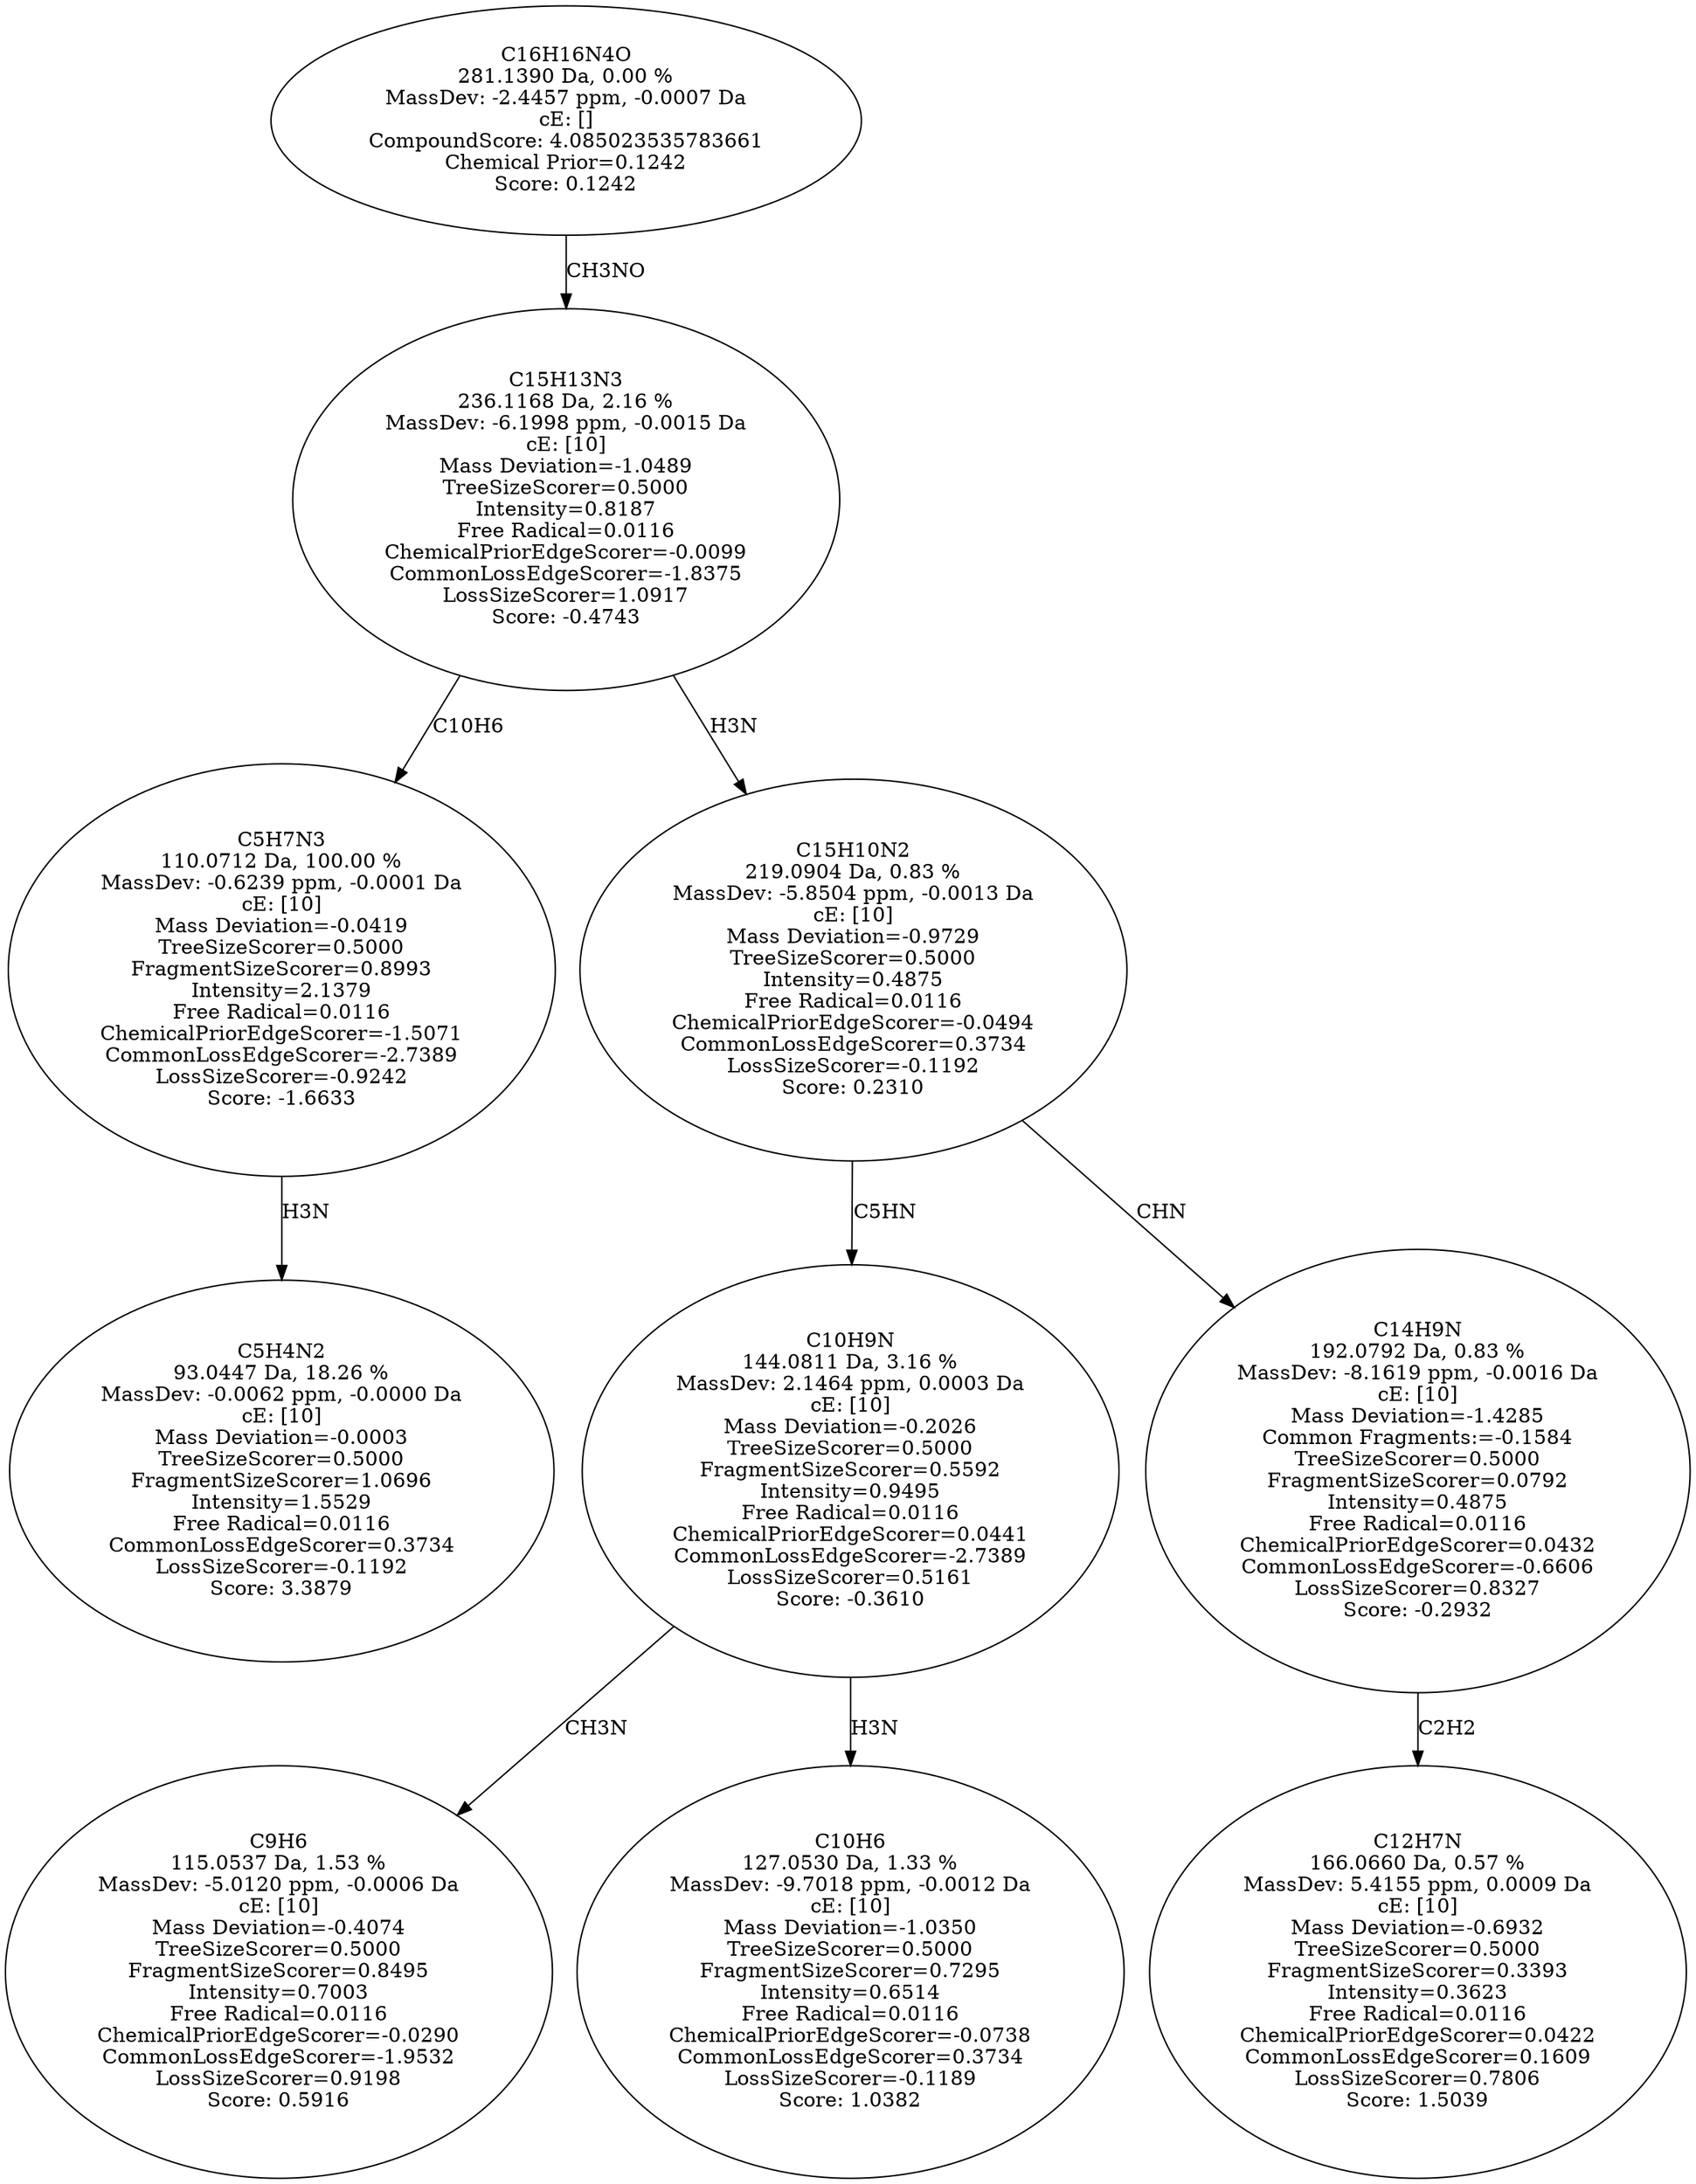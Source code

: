 strict digraph {
v1 [label="C5H4N2\n93.0447 Da, 18.26 %\nMassDev: -0.0062 ppm, -0.0000 Da\ncE: [10]\nMass Deviation=-0.0003\nTreeSizeScorer=0.5000\nFragmentSizeScorer=1.0696\nIntensity=1.5529\nFree Radical=0.0116\nCommonLossEdgeScorer=0.3734\nLossSizeScorer=-0.1192\nScore: 3.3879"];
v2 [label="C5H7N3\n110.0712 Da, 100.00 %\nMassDev: -0.6239 ppm, -0.0001 Da\ncE: [10]\nMass Deviation=-0.0419\nTreeSizeScorer=0.5000\nFragmentSizeScorer=0.8993\nIntensity=2.1379\nFree Radical=0.0116\nChemicalPriorEdgeScorer=-1.5071\nCommonLossEdgeScorer=-2.7389\nLossSizeScorer=-0.9242\nScore: -1.6633"];
v3 [label="C9H6\n115.0537 Da, 1.53 %\nMassDev: -5.0120 ppm, -0.0006 Da\ncE: [10]\nMass Deviation=-0.4074\nTreeSizeScorer=0.5000\nFragmentSizeScorer=0.8495\nIntensity=0.7003\nFree Radical=0.0116\nChemicalPriorEdgeScorer=-0.0290\nCommonLossEdgeScorer=-1.9532\nLossSizeScorer=0.9198\nScore: 0.5916"];
v4 [label="C10H6\n127.0530 Da, 1.33 %\nMassDev: -9.7018 ppm, -0.0012 Da\ncE: [10]\nMass Deviation=-1.0350\nTreeSizeScorer=0.5000\nFragmentSizeScorer=0.7295\nIntensity=0.6514\nFree Radical=0.0116\nChemicalPriorEdgeScorer=-0.0738\nCommonLossEdgeScorer=0.3734\nLossSizeScorer=-0.1189\nScore: 1.0382"];
v5 [label="C10H9N\n144.0811 Da, 3.16 %\nMassDev: 2.1464 ppm, 0.0003 Da\ncE: [10]\nMass Deviation=-0.2026\nTreeSizeScorer=0.5000\nFragmentSizeScorer=0.5592\nIntensity=0.9495\nFree Radical=0.0116\nChemicalPriorEdgeScorer=0.0441\nCommonLossEdgeScorer=-2.7389\nLossSizeScorer=0.5161\nScore: -0.3610"];
v6 [label="C12H7N\n166.0660 Da, 0.57 %\nMassDev: 5.4155 ppm, 0.0009 Da\ncE: [10]\nMass Deviation=-0.6932\nTreeSizeScorer=0.5000\nFragmentSizeScorer=0.3393\nIntensity=0.3623\nFree Radical=0.0116\nChemicalPriorEdgeScorer=0.0422\nCommonLossEdgeScorer=0.1609\nLossSizeScorer=0.7806\nScore: 1.5039"];
v7 [label="C14H9N\n192.0792 Da, 0.83 %\nMassDev: -8.1619 ppm, -0.0016 Da\ncE: [10]\nMass Deviation=-1.4285\nCommon Fragments:=-0.1584\nTreeSizeScorer=0.5000\nFragmentSizeScorer=0.0792\nIntensity=0.4875\nFree Radical=0.0116\nChemicalPriorEdgeScorer=0.0432\nCommonLossEdgeScorer=-0.6606\nLossSizeScorer=0.8327\nScore: -0.2932"];
v8 [label="C15H10N2\n219.0904 Da, 0.83 %\nMassDev: -5.8504 ppm, -0.0013 Da\ncE: [10]\nMass Deviation=-0.9729\nTreeSizeScorer=0.5000\nIntensity=0.4875\nFree Radical=0.0116\nChemicalPriorEdgeScorer=-0.0494\nCommonLossEdgeScorer=0.3734\nLossSizeScorer=-0.1192\nScore: 0.2310"];
v9 [label="C15H13N3\n236.1168 Da, 2.16 %\nMassDev: -6.1998 ppm, -0.0015 Da\ncE: [10]\nMass Deviation=-1.0489\nTreeSizeScorer=0.5000\nIntensity=0.8187\nFree Radical=0.0116\nChemicalPriorEdgeScorer=-0.0099\nCommonLossEdgeScorer=-1.8375\nLossSizeScorer=1.0917\nScore: -0.4743"];
v10 [label="C16H16N4O\n281.1390 Da, 0.00 %\nMassDev: -2.4457 ppm, -0.0007 Da\ncE: []\nCompoundScore: 4.085023535783661\nChemical Prior=0.1242\nScore: 0.1242"];
v2 -> v1 [label="H3N"];
v9 -> v2 [label="C10H6"];
v5 -> v3 [label="CH3N"];
v5 -> v4 [label="H3N"];
v8 -> v5 [label="C5HN"];
v7 -> v6 [label="C2H2"];
v8 -> v7 [label="CHN"];
v9 -> v8 [label="H3N"];
v10 -> v9 [label="CH3NO"];
}